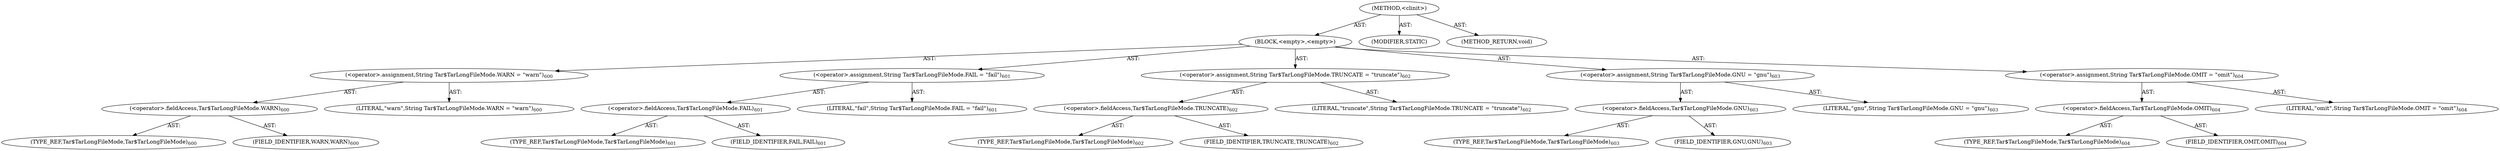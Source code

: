 digraph "&lt;clinit&gt;" {  
"111669149731" [label = <(METHOD,&lt;clinit&gt;)> ]
"25769803871" [label = <(BLOCK,&lt;empty&gt;,&lt;empty&gt;)> ]
"30064771520" [label = <(&lt;operator&gt;.assignment,String Tar$TarLongFileMode.WARN = &quot;warn&quot;)<SUB>600</SUB>> ]
"30064771521" [label = <(&lt;operator&gt;.fieldAccess,Tar$TarLongFileMode.WARN)<SUB>600</SUB>> ]
"180388626446" [label = <(TYPE_REF,Tar$TarLongFileMode,Tar$TarLongFileMode)<SUB>600</SUB>> ]
"55834574967" [label = <(FIELD_IDENTIFIER,WARN,WARN)<SUB>600</SUB>> ]
"90194313296" [label = <(LITERAL,&quot;warn&quot;,String Tar$TarLongFileMode.WARN = &quot;warn&quot;)<SUB>600</SUB>> ]
"30064771522" [label = <(&lt;operator&gt;.assignment,String Tar$TarLongFileMode.FAIL = &quot;fail&quot;)<SUB>601</SUB>> ]
"30064771523" [label = <(&lt;operator&gt;.fieldAccess,Tar$TarLongFileMode.FAIL)<SUB>601</SUB>> ]
"180388626447" [label = <(TYPE_REF,Tar$TarLongFileMode,Tar$TarLongFileMode)<SUB>601</SUB>> ]
"55834574968" [label = <(FIELD_IDENTIFIER,FAIL,FAIL)<SUB>601</SUB>> ]
"90194313297" [label = <(LITERAL,&quot;fail&quot;,String Tar$TarLongFileMode.FAIL = &quot;fail&quot;)<SUB>601</SUB>> ]
"30064771524" [label = <(&lt;operator&gt;.assignment,String Tar$TarLongFileMode.TRUNCATE = &quot;truncate&quot;)<SUB>602</SUB>> ]
"30064771525" [label = <(&lt;operator&gt;.fieldAccess,Tar$TarLongFileMode.TRUNCATE)<SUB>602</SUB>> ]
"180388626448" [label = <(TYPE_REF,Tar$TarLongFileMode,Tar$TarLongFileMode)<SUB>602</SUB>> ]
"55834574969" [label = <(FIELD_IDENTIFIER,TRUNCATE,TRUNCATE)<SUB>602</SUB>> ]
"90194313298" [label = <(LITERAL,&quot;truncate&quot;,String Tar$TarLongFileMode.TRUNCATE = &quot;truncate&quot;)<SUB>602</SUB>> ]
"30064771526" [label = <(&lt;operator&gt;.assignment,String Tar$TarLongFileMode.GNU = &quot;gnu&quot;)<SUB>603</SUB>> ]
"30064771527" [label = <(&lt;operator&gt;.fieldAccess,Tar$TarLongFileMode.GNU)<SUB>603</SUB>> ]
"180388626449" [label = <(TYPE_REF,Tar$TarLongFileMode,Tar$TarLongFileMode)<SUB>603</SUB>> ]
"55834574970" [label = <(FIELD_IDENTIFIER,GNU,GNU)<SUB>603</SUB>> ]
"90194313299" [label = <(LITERAL,&quot;gnu&quot;,String Tar$TarLongFileMode.GNU = &quot;gnu&quot;)<SUB>603</SUB>> ]
"30064771528" [label = <(&lt;operator&gt;.assignment,String Tar$TarLongFileMode.OMIT = &quot;omit&quot;)<SUB>604</SUB>> ]
"30064771529" [label = <(&lt;operator&gt;.fieldAccess,Tar$TarLongFileMode.OMIT)<SUB>604</SUB>> ]
"180388626450" [label = <(TYPE_REF,Tar$TarLongFileMode,Tar$TarLongFileMode)<SUB>604</SUB>> ]
"55834574971" [label = <(FIELD_IDENTIFIER,OMIT,OMIT)<SUB>604</SUB>> ]
"90194313300" [label = <(LITERAL,&quot;omit&quot;,String Tar$TarLongFileMode.OMIT = &quot;omit&quot;)<SUB>604</SUB>> ]
"133143986279" [label = <(MODIFIER,STATIC)> ]
"128849018915" [label = <(METHOD_RETURN,void)> ]
  "111669149731" -> "25769803871"  [ label = "AST: "] 
  "111669149731" -> "133143986279"  [ label = "AST: "] 
  "111669149731" -> "128849018915"  [ label = "AST: "] 
  "25769803871" -> "30064771520"  [ label = "AST: "] 
  "25769803871" -> "30064771522"  [ label = "AST: "] 
  "25769803871" -> "30064771524"  [ label = "AST: "] 
  "25769803871" -> "30064771526"  [ label = "AST: "] 
  "25769803871" -> "30064771528"  [ label = "AST: "] 
  "30064771520" -> "30064771521"  [ label = "AST: "] 
  "30064771520" -> "90194313296"  [ label = "AST: "] 
  "30064771521" -> "180388626446"  [ label = "AST: "] 
  "30064771521" -> "55834574967"  [ label = "AST: "] 
  "30064771522" -> "30064771523"  [ label = "AST: "] 
  "30064771522" -> "90194313297"  [ label = "AST: "] 
  "30064771523" -> "180388626447"  [ label = "AST: "] 
  "30064771523" -> "55834574968"  [ label = "AST: "] 
  "30064771524" -> "30064771525"  [ label = "AST: "] 
  "30064771524" -> "90194313298"  [ label = "AST: "] 
  "30064771525" -> "180388626448"  [ label = "AST: "] 
  "30064771525" -> "55834574969"  [ label = "AST: "] 
  "30064771526" -> "30064771527"  [ label = "AST: "] 
  "30064771526" -> "90194313299"  [ label = "AST: "] 
  "30064771527" -> "180388626449"  [ label = "AST: "] 
  "30064771527" -> "55834574970"  [ label = "AST: "] 
  "30064771528" -> "30064771529"  [ label = "AST: "] 
  "30064771528" -> "90194313300"  [ label = "AST: "] 
  "30064771529" -> "180388626450"  [ label = "AST: "] 
  "30064771529" -> "55834574971"  [ label = "AST: "] 
}
